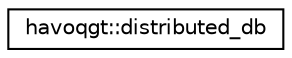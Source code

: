 digraph "Graphical Class Hierarchy"
{
  edge [fontname="Helvetica",fontsize="10",labelfontname="Helvetica",labelfontsize="10"];
  node [fontname="Helvetica",fontsize="10",shape=record];
  rankdir="LR";
  Node1 [label="havoqgt::distributed_db",height=0.2,width=0.4,color="black", fillcolor="white", style="filled",URL="$classhavoqgt_1_1distributed__db.html"];
}

